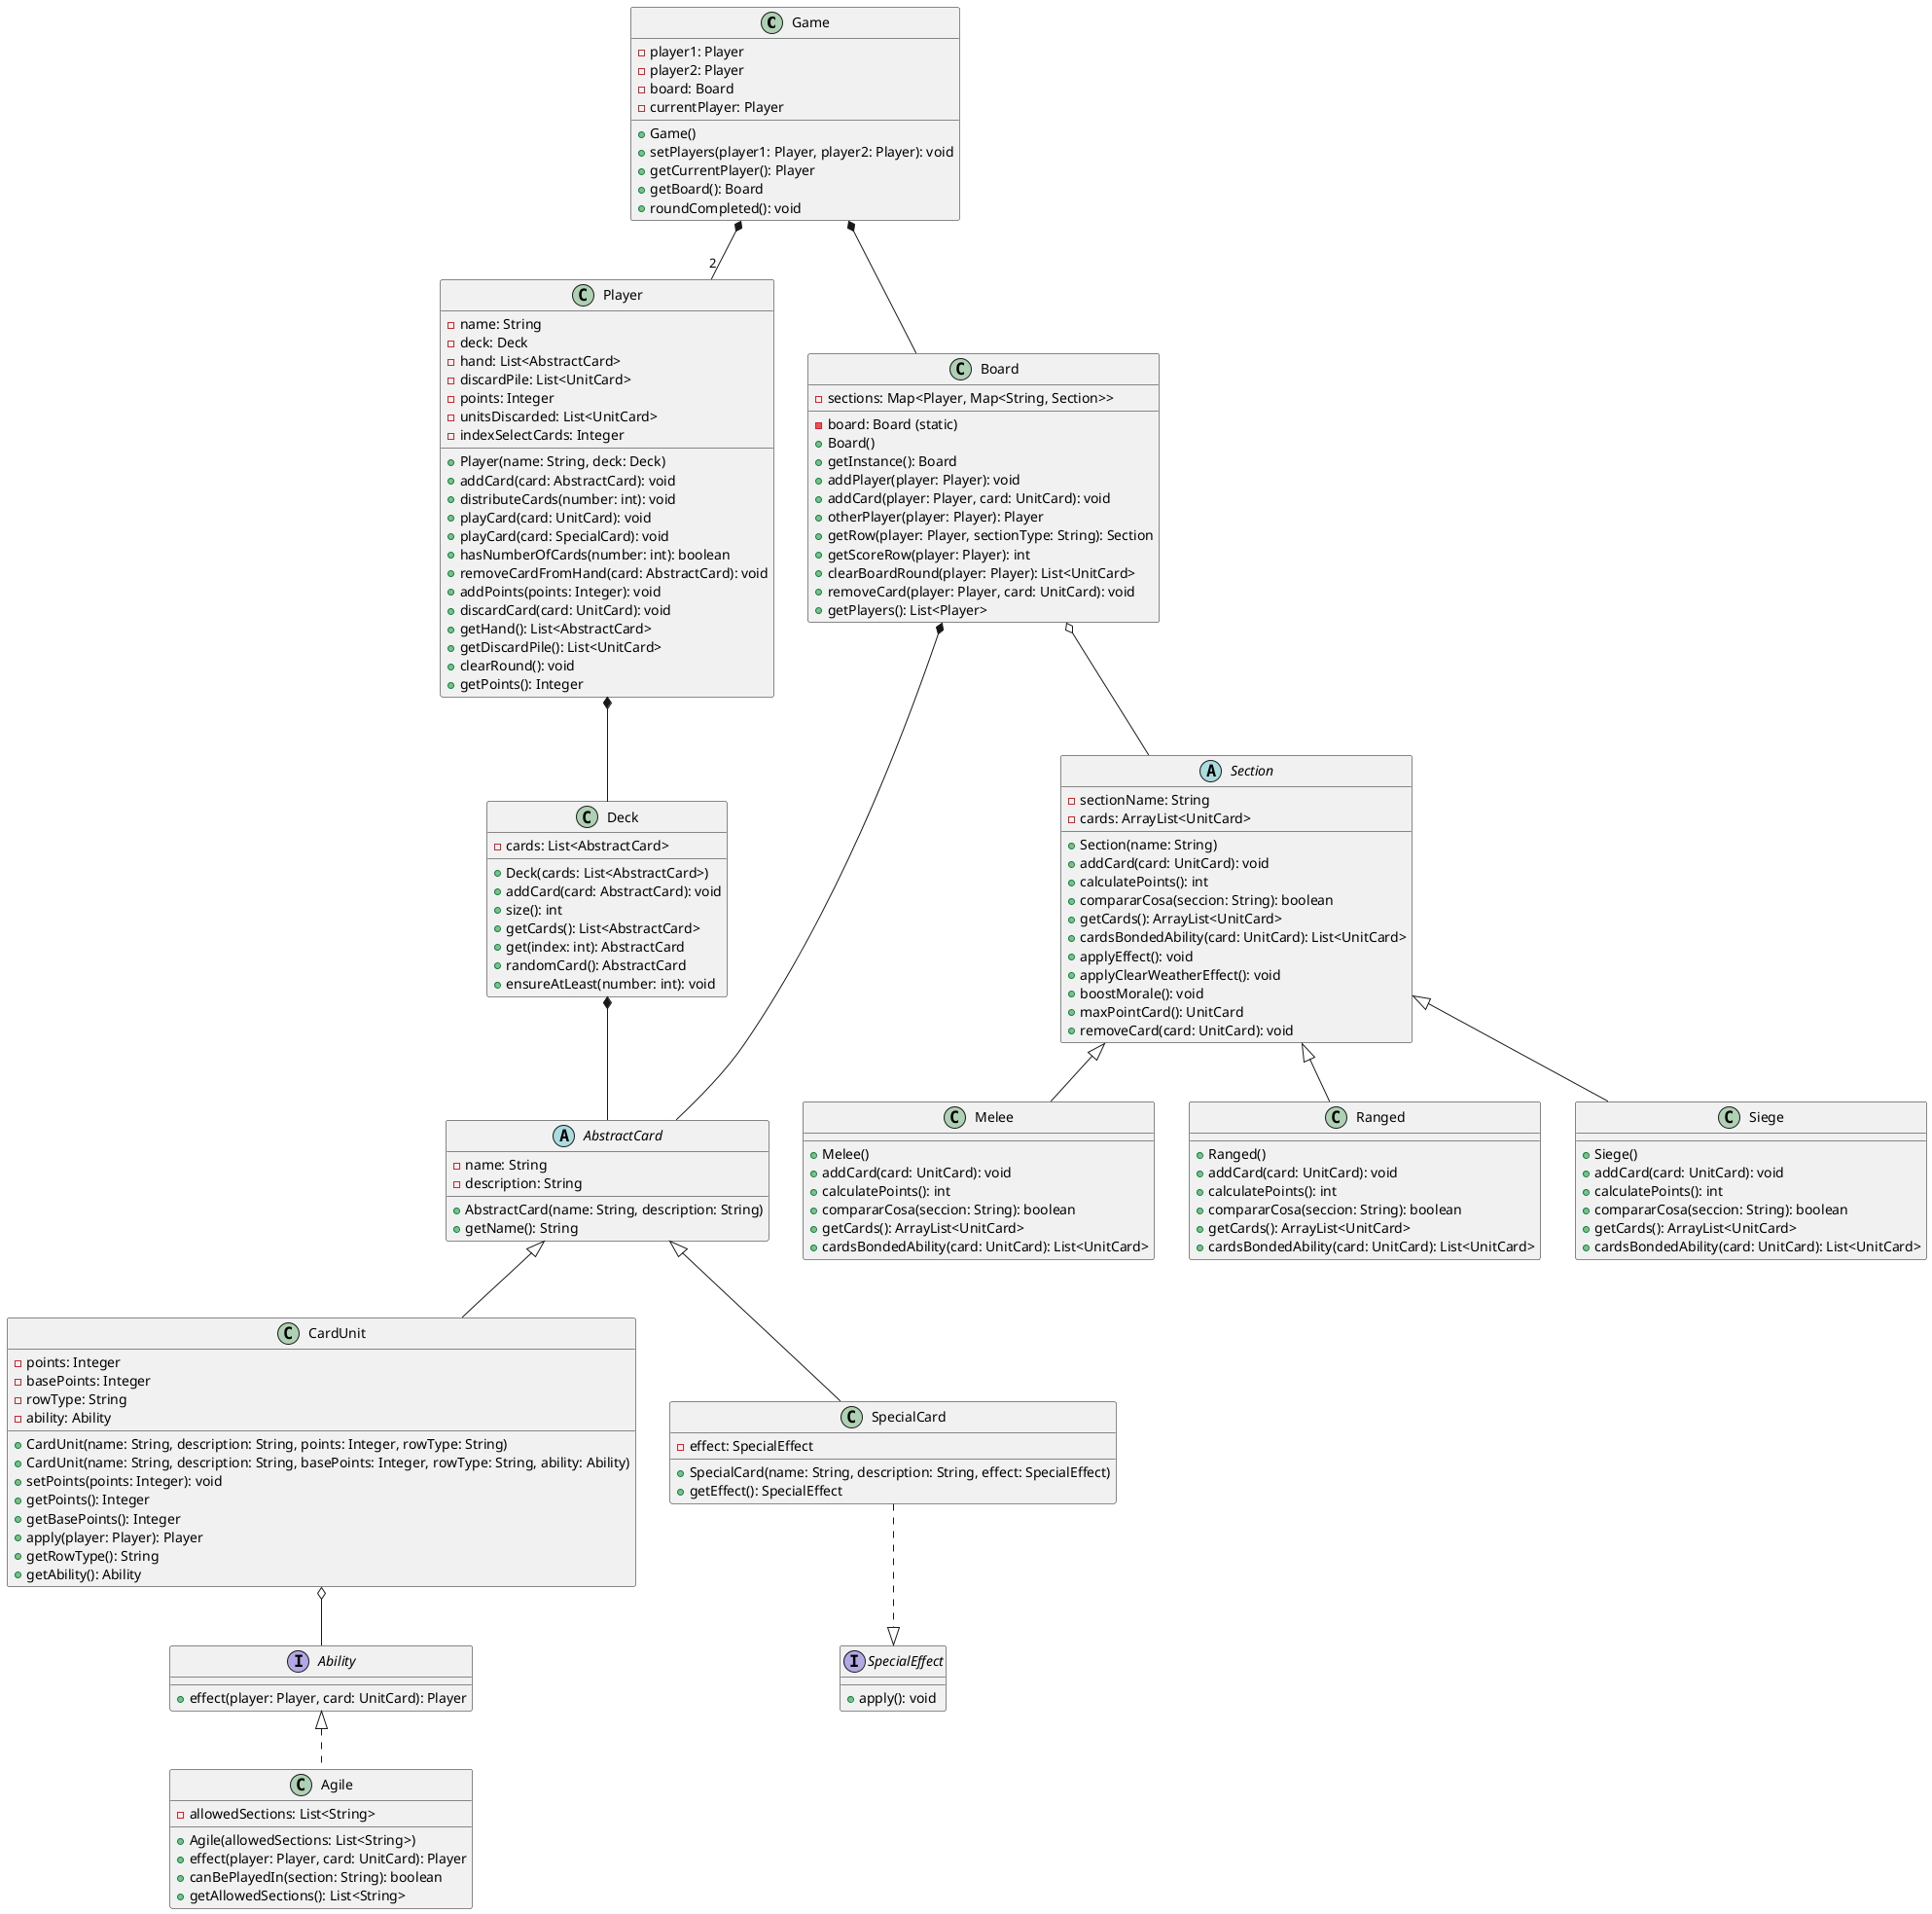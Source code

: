@startuml

Game *-- "2" Player
Deck *-- AbstractCard
Board *-- AbstractCard
Player *-- Deck
Game *-- Board
CardUnit o-- Ability
SpecialCard ..|> SpecialEffect
Board  o--  Section

class Game {
    - player1: Player
    - player2: Player
    - board: Board
    - currentPlayer: Player
    + Game()
    + setPlayers(player1: Player, player2: Player): void
    + getCurrentPlayer(): Player
    + getBoard(): Board
    + roundCompleted(): void
}

class Player {
    - name: String
    - deck: Deck
    - hand: List<AbstractCard>
    - discardPile: List<UnitCard>
    - points: Integer
    - unitsDiscarded: List<UnitCard>
    - indexSelectCards: Integer
    + Player(name: String, deck: Deck)
    + addCard(card: AbstractCard): void
    + distributeCards(number: int): void
    + playCard(card: UnitCard): void
    + playCard(card: SpecialCard): void
    + hasNumberOfCards(number: int): boolean
    + removeCardFromHand(card: AbstractCard): void
    + addPoints(points: Integer): void
    + discardCard(card: UnitCard): void
    + getHand(): List<AbstractCard>
    + getDiscardPile(): List<UnitCard>
    + clearRound(): void
    + getPoints(): Integer
}

class Board {
    - sections: Map<Player, Map<String, Section>>
    - board: Board (static)
    + Board()
    + getInstance(): Board
    + addPlayer(player: Player): void
    + addCard(player: Player, card: UnitCard): void
    + otherPlayer(player: Player): Player
    + getRow(player: Player, sectionType: String): Section
    + getScoreRow(player: Player): int
    + clearBoardRound(player: Player): List<UnitCard>
    + removeCard(player: Player, card: UnitCard): void
    + getPlayers(): List<Player>
}

class Deck {
    - cards: List<AbstractCard>
    + Deck(cards: List<AbstractCard>)
    + addCard(card: AbstractCard): void
    + size(): int
    + getCards(): List<AbstractCard>
    + get(index: int): AbstractCard
    + randomCard(): AbstractCard
    + ensureAtLeast(number: int): void
}

abstract class AbstractCard {
    - name: String
    - description: String
    + AbstractCard(name: String, description: String)
    + getName(): String
}

class CardUnit extends AbstractCard {
    - points: Integer
    - basePoints: Integer
    - rowType: String
    - ability: Ability
    + CardUnit(name: String, description: String, points: Integer, rowType: String)
    + CardUnit(name: String, description: String, basePoints: Integer, rowType: String, ability: Ability)
    + setPoints(points: Integer): void
    + getPoints(): Integer
    + getBasePoints(): Integer
    + apply(player: Player): Player
    + getRowType(): String
    + getAbility(): Ability
}

interface SpecialEffect {
    + apply(): void
}

class SpecialCard extends AbstractCard {
    - effect: SpecialEffect
    + SpecialCard(name: String, description: String, effect: SpecialEffect)
    + getEffect(): SpecialEffect
}

interface Ability {
    + effect(player: Player, card: UnitCard): Player
}

class Agile implements Ability {
    - allowedSections: List<String>
    + Agile(allowedSections: List<String>)
    + effect(player: Player, card: UnitCard): Player
    + canBePlayedIn(section: String): boolean
    + getAllowedSections(): List<String>
}

abstract class Section {
    - sectionName: String
    - cards: ArrayList<UnitCard>
    + Section(name: String)
    + addCard(card: UnitCard): void
    + calculatePoints(): int
    + compararCosa(seccion: String): boolean
    + getCards(): ArrayList<UnitCard>
    + cardsBondedAbility(card: UnitCard): List<UnitCard>
    + applyEffect(): void
    + applyClearWeatherEffect(): void
    + boostMorale(): void
    + maxPointCard(): UnitCard
    + removeCard(card: UnitCard): void
}

class Melee extends Section {
    + Melee()
    + addCard(card: UnitCard): void
    + calculatePoints(): int
    + compararCosa(seccion: String): boolean
    + getCards(): ArrayList<UnitCard>
    + cardsBondedAbility(card: UnitCard): List<UnitCard>
}

class Ranged extends Section {
    + Ranged()
    + addCard(card: UnitCard): void
    + calculatePoints(): int
    + compararCosa(seccion: String): boolean
    + getCards(): ArrayList<UnitCard>
    + cardsBondedAbility(card: UnitCard): List<UnitCard>
}

class Siege extends Section {
    + Siege()
    + addCard(card: UnitCard): void
    + calculatePoints(): int
    + compararCosa(seccion: String): boolean
    + getCards(): ArrayList<UnitCard>
    + cardsBondedAbility(card: UnitCard): List<UnitCard>
}

@enduml 